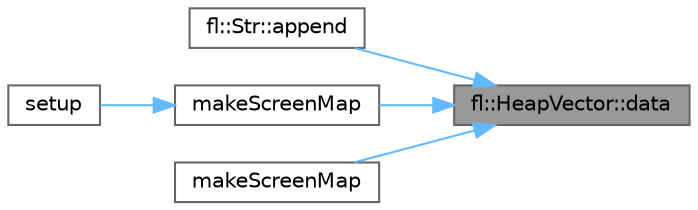 digraph "fl::HeapVector::data"
{
 // INTERACTIVE_SVG=YES
 // LATEX_PDF_SIZE
  bgcolor="transparent";
  edge [fontname=Helvetica,fontsize=10,labelfontname=Helvetica,labelfontsize=10];
  node [fontname=Helvetica,fontsize=10,shape=box,height=0.2,width=0.4];
  rankdir="RL";
  Node1 [id="Node000001",label="fl::HeapVector::data",height=0.2,width=0.4,color="gray40", fillcolor="grey60", style="filled", fontcolor="black",tooltip=" "];
  Node1 -> Node2 [id="edge1_Node000001_Node000002",dir="back",color="steelblue1",style="solid",tooltip=" "];
  Node2 [id="Node000002",label="fl::Str::append",height=0.2,width=0.4,color="grey40", fillcolor="white", style="filled",URL="$d2/d24/classfl_1_1_str_a434c107e7b7625e9a87d8ebf702d0f85.html#a434c107e7b7625e9a87d8ebf702d0f85",tooltip=" "];
  Node1 -> Node3 [id="edge2_Node000001_Node000003",dir="back",color="steelblue1",style="solid",tooltip=" "];
  Node3 [id="Node000003",label="makeScreenMap",height=0.2,width=0.4,color="grey40", fillcolor="white", style="filled",URL="$d8/d2c/_fire2023_8ino_a51736e5cacd97906844354b613c686f6.html#a51736e5cacd97906844354b613c686f6",tooltip=" "];
  Node3 -> Node4 [id="edge3_Node000003_Node000004",dir="back",color="steelblue1",style="solid",tooltip=" "];
  Node4 [id="Node000004",label="setup",height=0.2,width=0.4,color="grey40", fillcolor="white", style="filled",URL="$d8/d2c/_fire2023_8ino_a4fc01d736fe50cf5b977f755b675f11d.html#a4fc01d736fe50cf5b977f755b675f11d",tooltip=" "];
  Node1 -> Node5 [id="edge4_Node000001_Node000005",dir="back",color="steelblue1",style="solid",tooltip=" "];
  Node5 [id="Node000005",label="makeScreenMap",height=0.2,width=0.4,color="grey40", fillcolor="white", style="filled",URL="$dd/d43/_festival_stick_8ino_a036e9fc7c47cebac438763eb5dd2b4ab.html#a036e9fc7c47cebac438763eb5dd2b4ab",tooltip=" "];
}
